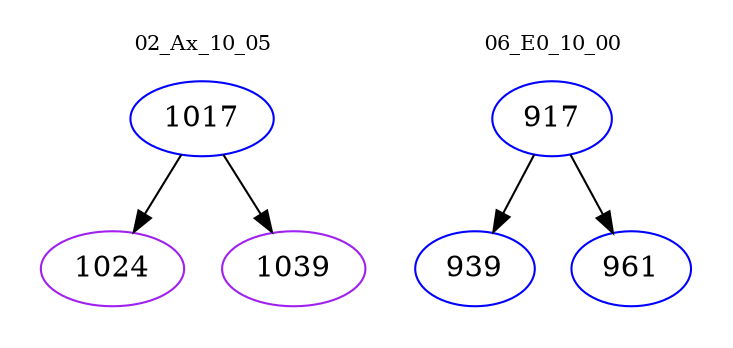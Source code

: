 digraph{
subgraph cluster_0 {
color = white
label = "02_Ax_10_05";
fontsize=10;
T0_1017 [label="1017", color="blue"]
T0_1017 -> T0_1024 [color="black"]
T0_1024 [label="1024", color="purple"]
T0_1017 -> T0_1039 [color="black"]
T0_1039 [label="1039", color="purple"]
}
subgraph cluster_1 {
color = white
label = "06_E0_10_00";
fontsize=10;
T1_917 [label="917", color="blue"]
T1_917 -> T1_939 [color="black"]
T1_939 [label="939", color="blue"]
T1_917 -> T1_961 [color="black"]
T1_961 [label="961", color="blue"]
}
}
